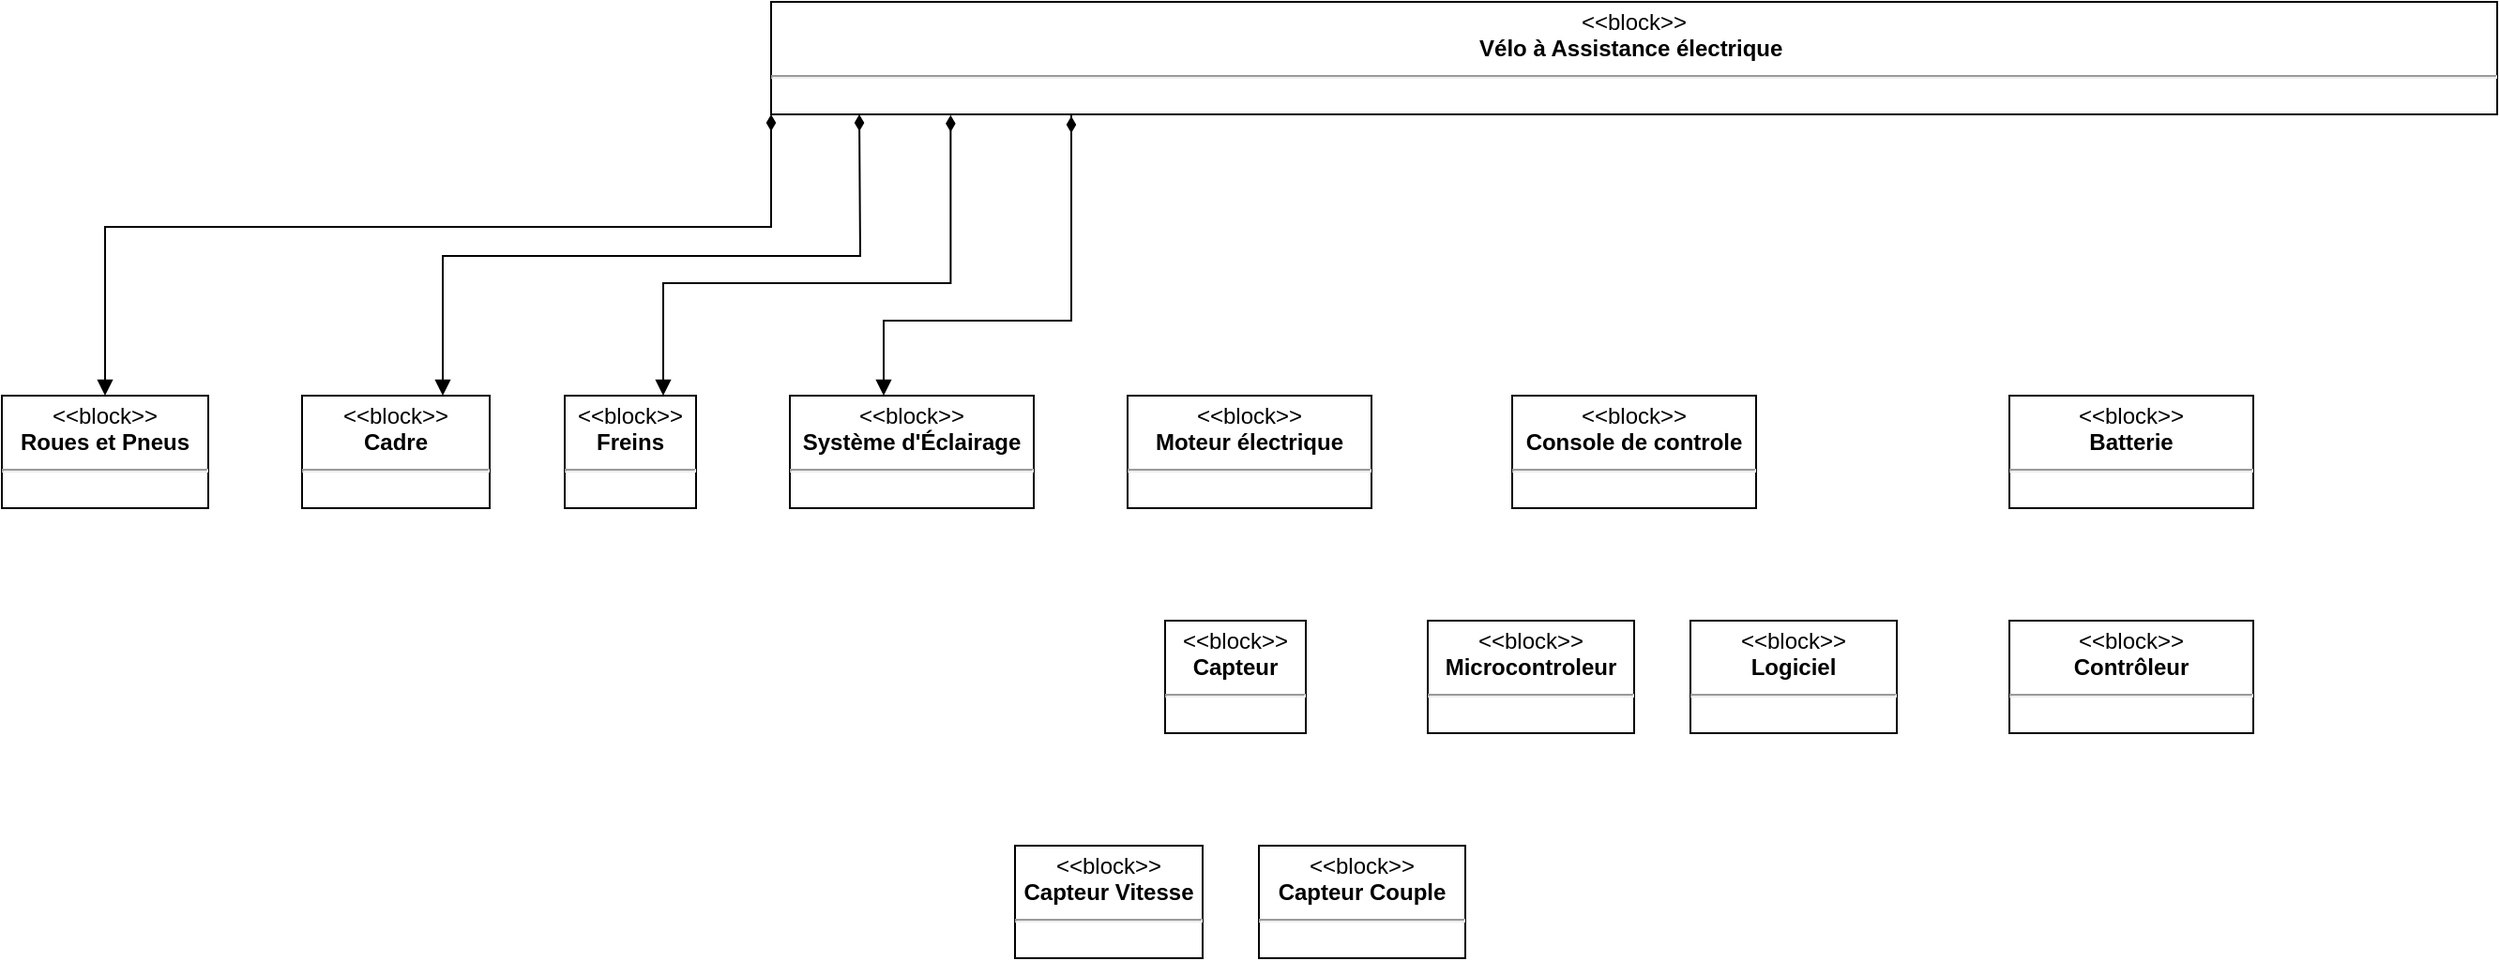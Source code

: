 <mxfile version="22.1.18" type="github">
  <diagram name="Page-1" id="RBbAHje912E-lCHchGG4">
    <mxGraphModel dx="1444" dy="764" grid="1" gridSize="10" guides="1" tooltips="1" connect="1" arrows="1" fold="1" page="1" pageScale="1" pageWidth="3300" pageHeight="4681" math="0" shadow="0">
      <root>
        <mxCell id="0" />
        <mxCell id="1" parent="0" />
        <mxCell id="tNDZy1lkUzPdTNIgQcvL-5" value="&lt;p style=&quot;margin:0px;margin-top:4px;text-align:center;&quot;&gt;&amp;lt;&amp;lt;block&amp;gt;&amp;gt;&lt;br&gt;&lt;b&gt;Vélo à Assistance électrique&amp;nbsp;&lt;/b&gt;&lt;/p&gt;&lt;hr&gt;&lt;p style=&quot;font-size:10px;margin:0px;text-align:center;&quot;&gt;&lt;/p&gt;" style="shape=rect;html=1;overflow=fill;verticalAlign=top;align=left;whiteSpace=wrap;" parent="1" vertex="1">
          <mxGeometry x="470" y="40" width="920" height="60" as="geometry" />
        </mxCell>
        <mxCell id="tNDZy1lkUzPdTNIgQcvL-6" value="&lt;p style=&quot;margin:0px;margin-top:4px;text-align:center;&quot;&gt;&amp;lt;&amp;lt;block&amp;gt;&amp;gt;&lt;br&gt;&lt;b&gt;Roues et Pneus&lt;/b&gt;&lt;br&gt;&lt;/p&gt;&lt;hr&gt;&lt;p style=&quot;font-size:10px;margin:0px;text-align:center;&quot;&gt;&lt;/p&gt;" style="shape=rect;html=1;overflow=fill;verticalAlign=top;align=left;whiteSpace=wrap;" parent="1" vertex="1">
          <mxGeometry x="60" y="250" width="110" height="60" as="geometry" />
        </mxCell>
        <mxCell id="tNDZy1lkUzPdTNIgQcvL-7" value="&lt;p style=&quot;margin:0px;margin-top:4px;text-align:center;&quot;&gt;&amp;lt;&amp;lt;block&amp;gt;&amp;gt;&lt;br&gt;&lt;b&gt;Cadre&lt;/b&gt;&lt;br&gt;&lt;/p&gt;&lt;hr&gt;&lt;p style=&quot;font-size:10px;margin:0px;text-align:center;&quot;&gt;&lt;/p&gt;" style="shape=rect;html=1;overflow=fill;verticalAlign=top;align=left;whiteSpace=wrap;" parent="1" vertex="1">
          <mxGeometry x="220" y="250" width="100" height="60" as="geometry" />
        </mxCell>
        <mxCell id="tNDZy1lkUzPdTNIgQcvL-8" value="&lt;p style=&quot;margin:0px;margin-top:4px;text-align:center;&quot;&gt;&amp;lt;&amp;lt;block&amp;gt;&amp;gt;&lt;br&gt;&lt;b&gt;Freins&lt;/b&gt;&lt;br&gt;&lt;/p&gt;&lt;hr&gt;&lt;p style=&quot;font-size:10px;margin:0px;text-align:center;&quot;&gt;&lt;/p&gt;" style="shape=rect;html=1;overflow=fill;verticalAlign=top;align=left;whiteSpace=wrap;" parent="1" vertex="1">
          <mxGeometry x="360" y="250" width="70" height="60" as="geometry" />
        </mxCell>
        <mxCell id="tNDZy1lkUzPdTNIgQcvL-10" value="&lt;p style=&quot;margin:0px;margin-top:4px;text-align:center;&quot;&gt;&amp;lt;&amp;lt;block&amp;gt;&amp;gt;&lt;br&gt;&lt;b&gt;Système d&#39;Éclairage&lt;/b&gt;&lt;br&gt;&lt;/p&gt;&lt;hr&gt;&lt;p style=&quot;font-size:10px;margin:0px;text-align:center;&quot;&gt;&lt;/p&gt;" style="shape=rect;html=1;overflow=fill;verticalAlign=top;align=left;whiteSpace=wrap;" parent="1" vertex="1">
          <mxGeometry x="480" y="250" width="130" height="60" as="geometry" />
        </mxCell>
        <mxCell id="tNDZy1lkUzPdTNIgQcvL-11" value="&lt;p style=&quot;margin:0px;margin-top:4px;text-align:center;&quot;&gt;&amp;lt;&amp;lt;block&amp;gt;&amp;gt;&lt;br&gt;&lt;b&gt;Moteur électrique&lt;/b&gt;&lt;/p&gt;&lt;hr&gt;&lt;p style=&quot;font-size:10px;margin:0px;text-align:center;&quot;&gt;&lt;/p&gt;" style="shape=rect;html=1;overflow=fill;verticalAlign=top;align=left;whiteSpace=wrap;" parent="1" vertex="1">
          <mxGeometry x="660" y="250" width="130" height="60" as="geometry" />
        </mxCell>
        <mxCell id="tNDZy1lkUzPdTNIgQcvL-12" value="&lt;p style=&quot;margin:0px;margin-top:4px;text-align:center;&quot;&gt;&amp;lt;&amp;lt;block&amp;gt;&amp;gt;&lt;br&gt;&lt;b&gt;Capteur&lt;/b&gt;&lt;/p&gt;&lt;hr&gt;&lt;p style=&quot;font-size:10px;margin:0px;text-align:center;&quot;&gt;&lt;/p&gt;" style="shape=rect;html=1;overflow=fill;verticalAlign=top;align=left;whiteSpace=wrap;" parent="1" vertex="1">
          <mxGeometry x="680" y="370" width="75" height="60" as="geometry" />
        </mxCell>
        <mxCell id="tNDZy1lkUzPdTNIgQcvL-14" value="&lt;p style=&quot;margin:0px;margin-top:4px;text-align:center;&quot;&gt;&amp;lt;&amp;lt;block&amp;gt;&amp;gt;&lt;br&gt;&lt;b&gt;Console de controle&lt;/b&gt;&lt;br&gt;&lt;/p&gt;&lt;hr&gt;&lt;p style=&quot;font-size:10px;margin:0px;text-align:center;&quot;&gt;&lt;/p&gt;" style="shape=rect;html=1;overflow=fill;verticalAlign=top;align=left;whiteSpace=wrap;" parent="1" vertex="1">
          <mxGeometry x="865" y="250" width="130" height="60" as="geometry" />
        </mxCell>
        <mxCell id="tNDZy1lkUzPdTNIgQcvL-15" value="&lt;p style=&quot;margin:0px;margin-top:4px;text-align:center;&quot;&gt;&amp;lt;&amp;lt;block&amp;gt;&amp;gt;&lt;br&gt;&lt;b&gt;Microcontroleur&lt;/b&gt;&lt;/p&gt;&lt;hr&gt;&lt;p style=&quot;font-size:10px;margin:0px;text-align:center;&quot;&gt;&lt;/p&gt;" style="shape=rect;html=1;overflow=fill;verticalAlign=top;align=left;whiteSpace=wrap;" parent="1" vertex="1">
          <mxGeometry x="820" y="370" width="110" height="60" as="geometry" />
        </mxCell>
        <mxCell id="tNDZy1lkUzPdTNIgQcvL-16" value="&lt;p style=&quot;margin:0px;margin-top:4px;text-align:center;&quot;&gt;&amp;lt;&amp;lt;block&amp;gt;&amp;gt;&lt;br&gt;&lt;b&gt;Logiciel&lt;/b&gt;&lt;/p&gt;&lt;hr&gt;&lt;p style=&quot;font-size:10px;margin:0px;text-align:center;&quot;&gt;&lt;/p&gt;" style="shape=rect;html=1;overflow=fill;verticalAlign=top;align=left;whiteSpace=wrap;" parent="1" vertex="1">
          <mxGeometry x="960" y="370" width="110" height="60" as="geometry" />
        </mxCell>
        <mxCell id="tNDZy1lkUzPdTNIgQcvL-17" value="&lt;p style=&quot;margin:0px;margin-top:4px;text-align:center;&quot;&gt;&amp;lt;&amp;lt;block&amp;gt;&amp;gt;&lt;br&gt;&lt;b&gt;Batterie&lt;/b&gt;&lt;br&gt;&lt;/p&gt;&lt;hr&gt;&lt;p style=&quot;font-size:10px;margin:0px;text-align:center;&quot;&gt;&lt;/p&gt;" style="shape=rect;html=1;overflow=fill;verticalAlign=top;align=left;whiteSpace=wrap;" parent="1" vertex="1">
          <mxGeometry x="1130" y="250" width="130" height="60" as="geometry" />
        </mxCell>
        <mxCell id="tNDZy1lkUzPdTNIgQcvL-20" value="&lt;p style=&quot;margin:0px;margin-top:4px;text-align:center;&quot;&gt;&amp;lt;&amp;lt;block&amp;gt;&amp;gt;&lt;br&gt;&lt;b&gt;Contrôleur&lt;/b&gt;&lt;br&gt;&lt;/p&gt;&lt;hr&gt;&lt;p style=&quot;font-size:10px;margin:0px;text-align:center;&quot;&gt;&lt;/p&gt;" style="shape=rect;html=1;overflow=fill;verticalAlign=top;align=left;whiteSpace=wrap;" parent="1" vertex="1">
          <mxGeometry x="1130" y="370" width="130" height="60" as="geometry" />
        </mxCell>
        <mxCell id="tNDZy1lkUzPdTNIgQcvL-21" value="&lt;p style=&quot;margin:0px;margin-top:4px;text-align:center;&quot;&gt;&amp;lt;&amp;lt;block&amp;gt;&amp;gt;&lt;br&gt;&lt;b&gt;Capteur Vitesse&lt;/b&gt;&lt;/p&gt;&lt;hr&gt;&lt;p style=&quot;font-size:10px;margin:0px;text-align:center;&quot;&gt;&lt;/p&gt;" style="shape=rect;html=1;overflow=fill;verticalAlign=top;align=left;whiteSpace=wrap;" parent="1" vertex="1">
          <mxGeometry x="600" y="490" width="100" height="60" as="geometry" />
        </mxCell>
        <mxCell id="tNDZy1lkUzPdTNIgQcvL-22" value="&lt;p style=&quot;margin:0px;margin-top:4px;text-align:center;&quot;&gt;&amp;lt;&amp;lt;block&amp;gt;&amp;gt;&lt;br&gt;&lt;b&gt;Capteur Couple&lt;/b&gt;&lt;/p&gt;&lt;hr&gt;&lt;p style=&quot;font-size:10px;margin:0px;text-align:center;&quot;&gt;&lt;/p&gt;" style="shape=rect;html=1;overflow=fill;verticalAlign=top;align=left;whiteSpace=wrap;" parent="1" vertex="1">
          <mxGeometry x="730" y="490" width="110" height="60" as="geometry" />
        </mxCell>
        <mxCell id="tNDZy1lkUzPdTNIgQcvL-23" style="edgeStyle=orthogonalEdgeStyle;rounded=0;orthogonalLoop=1;jettySize=auto;html=1;exitX=0.5;exitY=0;exitDx=0;exitDy=0;endArrow=diamondThin;endFill=1;strokeWidth=1;startArrow=block;startFill=1;" parent="1" source="tNDZy1lkUzPdTNIgQcvL-6" edge="1">
          <mxGeometry relative="1" as="geometry">
            <mxPoint x="470" y="100" as="targetPoint" />
            <Array as="points">
              <mxPoint x="115" y="160" />
              <mxPoint x="470" y="160" />
              <mxPoint x="470" y="100" />
            </Array>
          </mxGeometry>
        </mxCell>
        <mxCell id="tNDZy1lkUzPdTNIgQcvL-28" style="edgeStyle=orthogonalEdgeStyle;rounded=0;orthogonalLoop=1;jettySize=auto;html=1;exitX=0.75;exitY=0;exitDx=0;exitDy=0;endArrow=diamondThin;endFill=1;startArrow=block;startFill=1;" parent="1" source="tNDZy1lkUzPdTNIgQcvL-7" edge="1">
          <mxGeometry relative="1" as="geometry">
            <mxPoint x="517" y="100" as="targetPoint" />
          </mxGeometry>
        </mxCell>
        <mxCell id="tNDZy1lkUzPdTNIgQcvL-30" style="edgeStyle=orthogonalEdgeStyle;rounded=0;orthogonalLoop=1;jettySize=auto;html=1;exitX=0.75;exitY=0;exitDx=0;exitDy=0;entryX=0.104;entryY=1.007;entryDx=0;entryDy=0;entryPerimeter=0;endArrow=diamondThin;endFill=1;startArrow=block;startFill=1;" parent="1" source="tNDZy1lkUzPdTNIgQcvL-8" target="tNDZy1lkUzPdTNIgQcvL-5" edge="1">
          <mxGeometry relative="1" as="geometry">
            <Array as="points">
              <mxPoint x="413" y="190" />
              <mxPoint x="566" y="190" />
            </Array>
          </mxGeometry>
        </mxCell>
        <mxCell id="-rx8EIvBkMNpdTOih7cz-1" style="edgeStyle=orthogonalEdgeStyle;rounded=0;orthogonalLoop=1;jettySize=auto;html=1;exitX=0.75;exitY=0;exitDx=0;exitDy=0;endArrow=diamondThin;endFill=1;startArrow=block;startFill=1;" edge="1" parent="1">
          <mxGeometry relative="1" as="geometry">
            <Array as="points">
              <mxPoint x="530" y="210" />
              <mxPoint x="630" y="210" />
              <mxPoint x="630" y="100" />
            </Array>
            <mxPoint x="530" y="250" as="sourcePoint" />
            <mxPoint x="630" y="110" as="targetPoint" />
          </mxGeometry>
        </mxCell>
      </root>
    </mxGraphModel>
  </diagram>
</mxfile>
